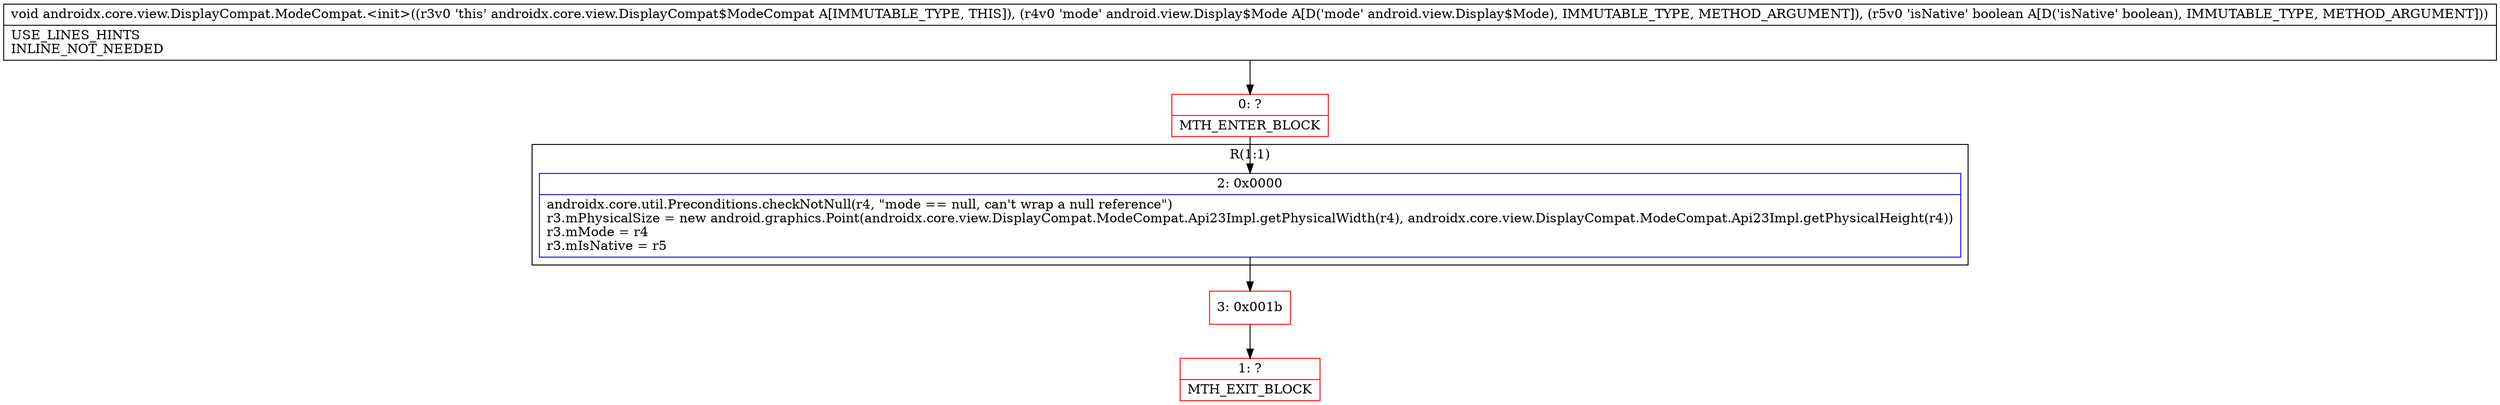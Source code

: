 digraph "CFG forandroidx.core.view.DisplayCompat.ModeCompat.\<init\>(Landroid\/view\/Display$Mode;Z)V" {
subgraph cluster_Region_539829422 {
label = "R(1:1)";
node [shape=record,color=blue];
Node_2 [shape=record,label="{2\:\ 0x0000|androidx.core.util.Preconditions.checkNotNull(r4, \"mode == null, can't wrap a null reference\")\lr3.mPhysicalSize = new android.graphics.Point(androidx.core.view.DisplayCompat.ModeCompat.Api23Impl.getPhysicalWidth(r4), androidx.core.view.DisplayCompat.ModeCompat.Api23Impl.getPhysicalHeight(r4))\lr3.mMode = r4\lr3.mIsNative = r5\l}"];
}
Node_0 [shape=record,color=red,label="{0\:\ ?|MTH_ENTER_BLOCK\l}"];
Node_3 [shape=record,color=red,label="{3\:\ 0x001b}"];
Node_1 [shape=record,color=red,label="{1\:\ ?|MTH_EXIT_BLOCK\l}"];
MethodNode[shape=record,label="{void androidx.core.view.DisplayCompat.ModeCompat.\<init\>((r3v0 'this' androidx.core.view.DisplayCompat$ModeCompat A[IMMUTABLE_TYPE, THIS]), (r4v0 'mode' android.view.Display$Mode A[D('mode' android.view.Display$Mode), IMMUTABLE_TYPE, METHOD_ARGUMENT]), (r5v0 'isNative' boolean A[D('isNative' boolean), IMMUTABLE_TYPE, METHOD_ARGUMENT]))  | USE_LINES_HINTS\lINLINE_NOT_NEEDED\l}"];
MethodNode -> Node_0;Node_2 -> Node_3;
Node_0 -> Node_2;
Node_3 -> Node_1;
}

